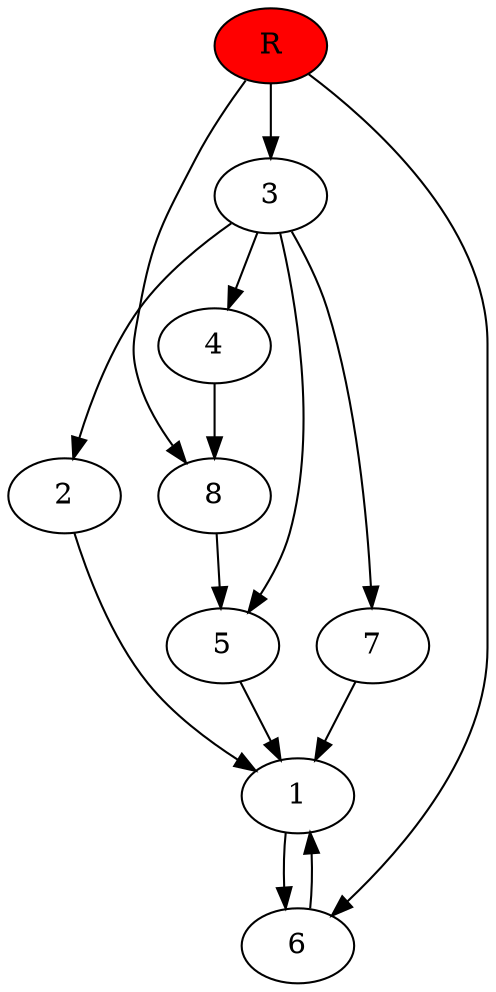 digraph prb19872 {
	1
	2
	3
	4
	5
	6
	7
	8
	R [fillcolor="#ff0000" style=filled]
	1 -> 6
	2 -> 1
	3 -> 2
	3 -> 4
	3 -> 5
	3 -> 7
	4 -> 8
	5 -> 1
	6 -> 1
	7 -> 1
	8 -> 5
	R -> 3
	R -> 6
	R -> 8
}
